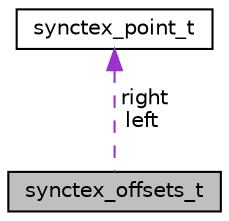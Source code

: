 digraph "synctex_offsets_t"
{
  edge [fontname="Helvetica",fontsize="10",labelfontname="Helvetica",labelfontsize="10"];
  node [fontname="Helvetica",fontsize="10",shape=record];
  Node1 [label="synctex_offsets_t",height=0.2,width=0.4,color="black", fillcolor="grey75", style="filled" fontcolor="black"];
  Node2 -> Node1 [dir="back",color="darkorchid3",fontsize="10",style="dashed",label=" right\nleft" ,fontname="Helvetica"];
  Node2 [label="synctex_point_t",height=0.2,width=0.4,color="black", fillcolor="white", style="filled",URL="$dc/d23/structsynctex__point__t.html"];
}

